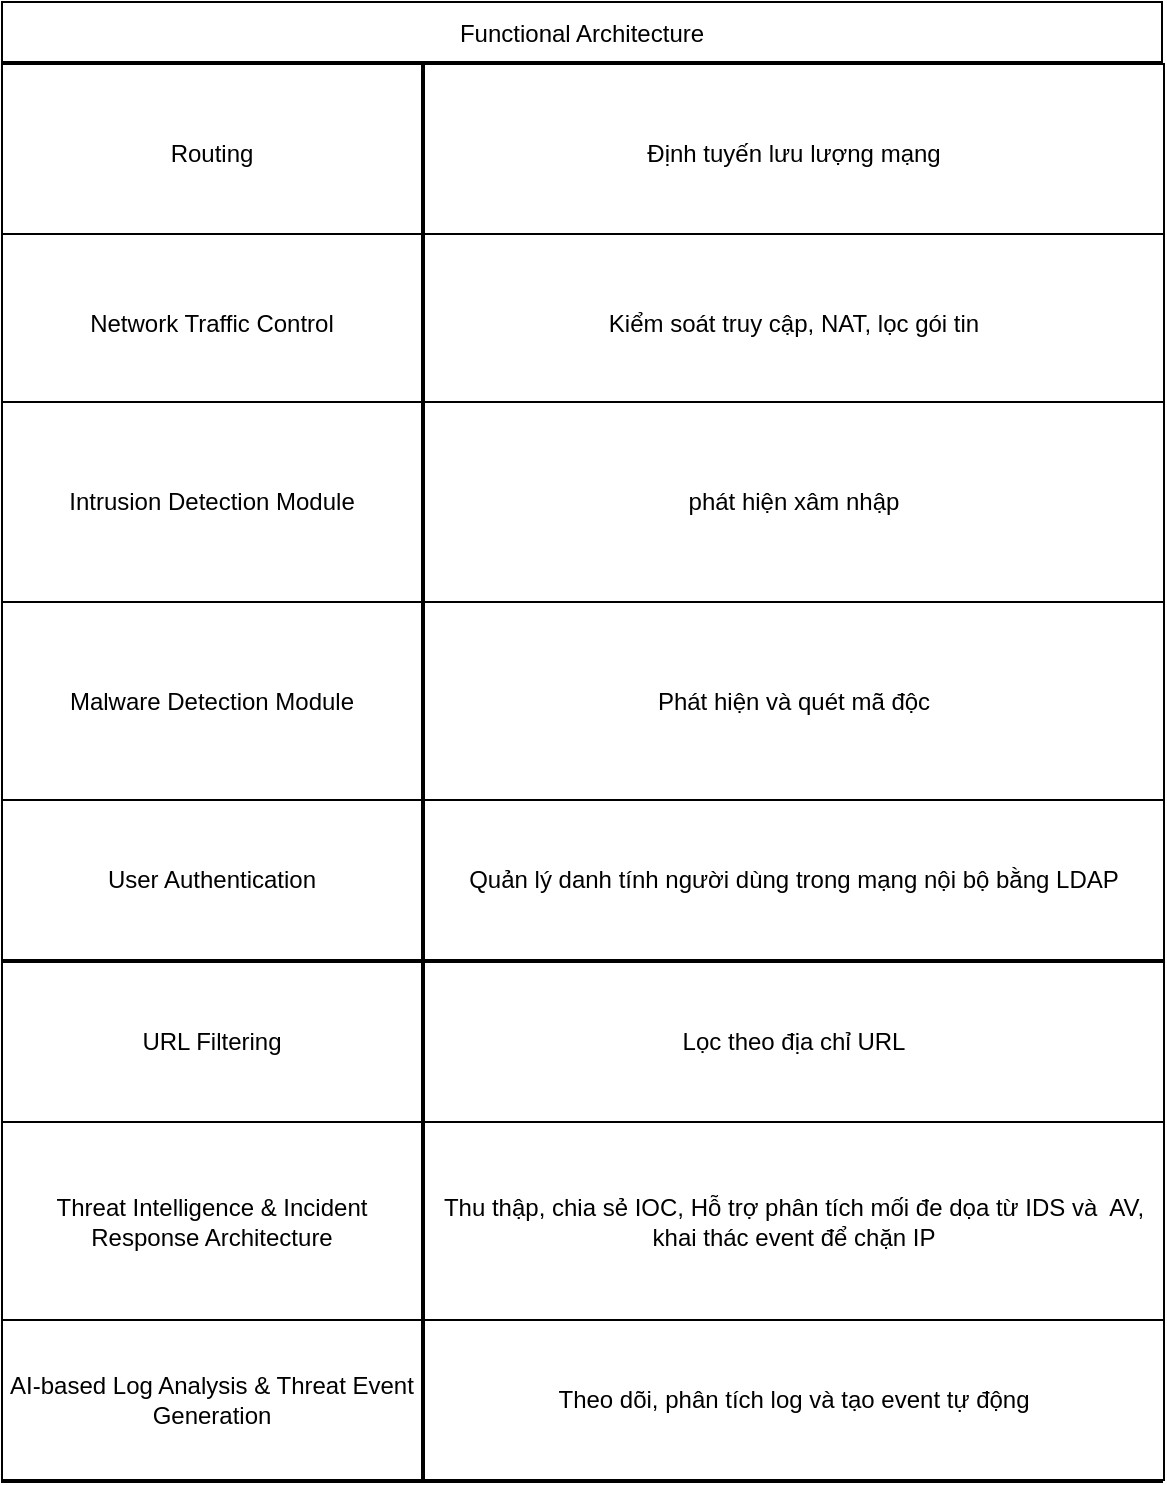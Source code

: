 <mxfile version="27.0.9" pages="4">
  <diagram id="W5bx08cZZ7v7f4tbOv1-" name="Functional Architecture">
    <mxGraphModel dx="1601" dy="783" grid="1" gridSize="10" guides="1" tooltips="1" connect="1" arrows="1" fold="1" page="1" pageScale="1" pageWidth="827" pageHeight="1169" math="0" shadow="0">
      <root>
        <mxCell id="0" />
        <mxCell id="1" parent="0" />
        <mxCell id="JuSISAW7sIvU3hPseay5-13" value="Functional Architecture" style="shape=table;childLayout=tableLayout;startSize=30;collapsible=0;recursiveResize=0;expand=0;" vertex="1" parent="1">
          <mxGeometry x="130" y="220" width="580" height="740" as="geometry" />
        </mxCell>
        <mxCell id="JuSISAW7sIvU3hPseay5-14" value="" style="shape=tableRow;horizontal=0;swimlaneHead=0;swimlaneBody=0;top=0;left=0;strokeColor=inherit;bottom=0;right=0;dropTarget=0;fontStyle=0;fillColor=none;points=[[0,0.5],[1,0.5]];portConstraint=eastwest;startSize=0;collapsible=0;recursiveResize=0;expand=0;" vertex="1" parent="JuSISAW7sIvU3hPseay5-13">
          <mxGeometry y="30" width="580" height="86" as="geometry" />
        </mxCell>
        <mxCell id="JuSISAW7sIvU3hPseay5-15" value="" style="swimlane;swimlaneHead=0;swimlaneBody=0;fontStyle=0;strokeColor=inherit;connectable=0;fillColor=none;startSize=0;collapsible=0;recursiveResize=0;expand=0;" vertex="1" parent="JuSISAW7sIvU3hPseay5-14">
          <mxGeometry width="211" height="86" as="geometry">
            <mxRectangle width="211" height="86" as="alternateBounds" />
          </mxGeometry>
        </mxCell>
        <mxCell id="xKHZZtnygQGAmj8g7xMl-1" value="Routing" style="whiteSpace=wrap;html=1;" vertex="1" parent="JuSISAW7sIvU3hPseay5-15">
          <mxGeometry y="1" width="210" height="89" as="geometry" />
        </mxCell>
        <mxCell id="JuSISAW7sIvU3hPseay5-16" value="" style="swimlane;swimlaneHead=0;swimlaneBody=0;fontStyle=0;strokeColor=inherit;connectable=0;fillColor=none;startSize=0;collapsible=0;recursiveResize=0;expand=0;" vertex="1" parent="JuSISAW7sIvU3hPseay5-14">
          <mxGeometry x="211" width="369" height="86" as="geometry">
            <mxRectangle width="369" height="86" as="alternateBounds" />
          </mxGeometry>
        </mxCell>
        <mxCell id="xKHZZtnygQGAmj8g7xMl-2" value="Định tuyến lưu lượng mạng" style="whiteSpace=wrap;html=1;" vertex="1" parent="JuSISAW7sIvU3hPseay5-16">
          <mxGeometry y="1" width="370" height="89" as="geometry" />
        </mxCell>
        <mxCell id="JuSISAW7sIvU3hPseay5-17" value="" style="shape=tableRow;horizontal=0;swimlaneHead=0;swimlaneBody=0;top=0;left=0;strokeColor=inherit;bottom=0;right=0;dropTarget=0;fontStyle=0;fillColor=none;points=[[0,0.5],[1,0.5]];portConstraint=eastwest;startSize=0;collapsible=0;recursiveResize=0;expand=0;" vertex="1" parent="JuSISAW7sIvU3hPseay5-13">
          <mxGeometry y="116" width="580" height="84" as="geometry" />
        </mxCell>
        <mxCell id="JuSISAW7sIvU3hPseay5-18" value="" style="swimlane;swimlaneHead=0;swimlaneBody=0;fontStyle=0;connectable=0;strokeColor=inherit;fillColor=none;startSize=0;collapsible=0;recursiveResize=0;expand=0;" vertex="1" parent="JuSISAW7sIvU3hPseay5-17">
          <mxGeometry width="211" height="84" as="geometry">
            <mxRectangle width="211" height="84" as="alternateBounds" />
          </mxGeometry>
        </mxCell>
        <mxCell id="xKHZZtnygQGAmj8g7xMl-3" value="Network Traffic Control" style="whiteSpace=wrap;html=1;" vertex="1" parent="JuSISAW7sIvU3hPseay5-18">
          <mxGeometry width="210" height="90" as="geometry" />
        </mxCell>
        <mxCell id="JuSISAW7sIvU3hPseay5-19" value="" style="swimlane;swimlaneHead=0;swimlaneBody=0;fontStyle=0;connectable=0;strokeColor=inherit;fillColor=none;startSize=0;collapsible=0;recursiveResize=0;expand=0;" vertex="1" parent="JuSISAW7sIvU3hPseay5-17">
          <mxGeometry x="211" width="369" height="84" as="geometry">
            <mxRectangle width="369" height="84" as="alternateBounds" />
          </mxGeometry>
        </mxCell>
        <mxCell id="xKHZZtnygQGAmj8g7xMl-4" value="Kiểm soát truy cập, NAT, lọc gói tin" style="whiteSpace=wrap;html=1;" vertex="1" parent="JuSISAW7sIvU3hPseay5-19">
          <mxGeometry width="370" height="90" as="geometry" />
        </mxCell>
        <mxCell id="JuSISAW7sIvU3hPseay5-20" value="" style="shape=tableRow;horizontal=0;swimlaneHead=0;swimlaneBody=0;top=0;left=0;strokeColor=inherit;bottom=0;right=0;dropTarget=0;fontStyle=0;fillColor=none;points=[[0,0.5],[1,0.5]];portConstraint=eastwest;startSize=0;collapsible=0;recursiveResize=0;expand=0;" vertex="1" parent="JuSISAW7sIvU3hPseay5-13">
          <mxGeometry y="200" width="580" height="100" as="geometry" />
        </mxCell>
        <mxCell id="JuSISAW7sIvU3hPseay5-21" value="" style="swimlane;swimlaneHead=0;swimlaneBody=0;fontStyle=0;connectable=0;strokeColor=inherit;fillColor=none;startSize=0;collapsible=0;recursiveResize=0;expand=0;" vertex="1" parent="JuSISAW7sIvU3hPseay5-20">
          <mxGeometry width="211" height="100" as="geometry">
            <mxRectangle width="211" height="100" as="alternateBounds" />
          </mxGeometry>
        </mxCell>
        <mxCell id="xKHZZtnygQGAmj8g7xMl-5" value="Intrusion Detection Module" style="whiteSpace=wrap;html=1;" vertex="1" parent="JuSISAW7sIvU3hPseay5-21">
          <mxGeometry width="210" height="100" as="geometry" />
        </mxCell>
        <mxCell id="JuSISAW7sIvU3hPseay5-22" value="" style="swimlane;swimlaneHead=0;swimlaneBody=0;fontStyle=0;connectable=0;strokeColor=inherit;fillColor=none;startSize=0;collapsible=0;recursiveResize=0;expand=0;" vertex="1" parent="JuSISAW7sIvU3hPseay5-20">
          <mxGeometry x="211" width="369" height="100" as="geometry">
            <mxRectangle width="369" height="100" as="alternateBounds" />
          </mxGeometry>
        </mxCell>
        <mxCell id="xKHZZtnygQGAmj8g7xMl-6" value="phát hiện xâm nhập" style="whiteSpace=wrap;html=1;" vertex="1" parent="JuSISAW7sIvU3hPseay5-22">
          <mxGeometry width="370" height="100" as="geometry" />
        </mxCell>
        <mxCell id="JuSISAW7sIvU3hPseay5-23" value="" style="shape=tableRow;horizontal=0;swimlaneHead=0;swimlaneBody=0;top=0;left=0;strokeColor=inherit;bottom=0;right=0;dropTarget=0;fontStyle=0;fillColor=none;points=[[0,0.5],[1,0.5]];portConstraint=eastwest;startSize=0;collapsible=0;recursiveResize=0;expand=0;" vertex="1" parent="JuSISAW7sIvU3hPseay5-13">
          <mxGeometry y="300" width="580" height="99" as="geometry" />
        </mxCell>
        <mxCell id="JuSISAW7sIvU3hPseay5-24" value="" style="swimlane;swimlaneHead=0;swimlaneBody=0;fontStyle=0;connectable=0;strokeColor=inherit;fillColor=none;startSize=0;collapsible=0;recursiveResize=0;expand=0;" vertex="1" parent="JuSISAW7sIvU3hPseay5-23">
          <mxGeometry width="211" height="99" as="geometry">
            <mxRectangle width="211" height="99" as="alternateBounds" />
          </mxGeometry>
        </mxCell>
        <mxCell id="xKHZZtnygQGAmj8g7xMl-7" value="Malware Detection Module" style="whiteSpace=wrap;html=1;" vertex="1" parent="JuSISAW7sIvU3hPseay5-24">
          <mxGeometry width="210" height="100" as="geometry" />
        </mxCell>
        <mxCell id="JuSISAW7sIvU3hPseay5-25" value="" style="swimlane;swimlaneHead=0;swimlaneBody=0;fontStyle=0;connectable=0;strokeColor=inherit;fillColor=none;startSize=0;collapsible=0;recursiveResize=0;expand=0;" vertex="1" parent="JuSISAW7sIvU3hPseay5-23">
          <mxGeometry x="211" width="369" height="99" as="geometry">
            <mxRectangle width="369" height="99" as="alternateBounds" />
          </mxGeometry>
        </mxCell>
        <mxCell id="xKHZZtnygQGAmj8g7xMl-10" value="Phát hiện và quét mã độc" style="whiteSpace=wrap;html=1;" vertex="1" parent="JuSISAW7sIvU3hPseay5-25">
          <mxGeometry width="370" height="100" as="geometry" />
        </mxCell>
        <mxCell id="JuSISAW7sIvU3hPseay5-26" value="" style="shape=tableRow;horizontal=0;swimlaneHead=0;swimlaneBody=0;top=0;left=0;strokeColor=inherit;bottom=0;right=0;dropTarget=0;fontStyle=0;fillColor=none;points=[[0,0.5],[1,0.5]];portConstraint=eastwest;startSize=0;collapsible=0;recursiveResize=0;expand=0;" vertex="1" parent="JuSISAW7sIvU3hPseay5-13">
          <mxGeometry y="399" width="580" height="81" as="geometry" />
        </mxCell>
        <mxCell id="JuSISAW7sIvU3hPseay5-27" value="" style="swimlane;swimlaneHead=0;swimlaneBody=0;fontStyle=0;connectable=0;strokeColor=inherit;fillColor=none;startSize=0;collapsible=0;recursiveResize=0;expand=0;" vertex="1" parent="JuSISAW7sIvU3hPseay5-26">
          <mxGeometry width="211" height="81" as="geometry">
            <mxRectangle width="211" height="81" as="alternateBounds" />
          </mxGeometry>
        </mxCell>
        <mxCell id="xKHZZtnygQGAmj8g7xMl-11" value="User Authentication" style="whiteSpace=wrap;html=1;" vertex="1" parent="JuSISAW7sIvU3hPseay5-27">
          <mxGeometry width="210" height="80" as="geometry" />
        </mxCell>
        <mxCell id="JuSISAW7sIvU3hPseay5-28" value="" style="swimlane;swimlaneHead=0;swimlaneBody=0;fontStyle=0;connectable=0;strokeColor=inherit;fillColor=none;startSize=0;collapsible=0;recursiveResize=0;expand=0;" vertex="1" parent="JuSISAW7sIvU3hPseay5-26">
          <mxGeometry x="211" width="369" height="81" as="geometry">
            <mxRectangle width="369" height="81" as="alternateBounds" />
          </mxGeometry>
        </mxCell>
        <mxCell id="xKHZZtnygQGAmj8g7xMl-12" value="Quản lý danh tính người dùng trong mạng nội bộ bằng LDAP" style="whiteSpace=wrap;html=1;" vertex="1" parent="JuSISAW7sIvU3hPseay5-28">
          <mxGeometry width="370" height="80" as="geometry" />
        </mxCell>
        <mxCell id="xKHZZtnygQGAmj8g7xMl-13" style="shape=tableRow;horizontal=0;swimlaneHead=0;swimlaneBody=0;top=0;left=0;strokeColor=inherit;bottom=0;right=0;dropTarget=0;fontStyle=0;fillColor=none;points=[[0,0.5],[1,0.5]];portConstraint=eastwest;startSize=0;collapsible=0;recursiveResize=0;expand=0;" vertex="1" parent="JuSISAW7sIvU3hPseay5-13">
          <mxGeometry y="480" width="580" height="80" as="geometry" />
        </mxCell>
        <mxCell id="xKHZZtnygQGAmj8g7xMl-14" style="swimlane;swimlaneHead=0;swimlaneBody=0;fontStyle=0;connectable=0;strokeColor=inherit;fillColor=none;startSize=0;collapsible=0;recursiveResize=0;expand=0;" vertex="1" parent="xKHZZtnygQGAmj8g7xMl-13">
          <mxGeometry width="211" height="80" as="geometry">
            <mxRectangle width="211" height="80" as="alternateBounds" />
          </mxGeometry>
        </mxCell>
        <mxCell id="xKHZZtnygQGAmj8g7xMl-22" value="URL Filtering" style="whiteSpace=wrap;html=1;" vertex="1" parent="xKHZZtnygQGAmj8g7xMl-14">
          <mxGeometry width="210" height="80" as="geometry" />
        </mxCell>
        <mxCell id="xKHZZtnygQGAmj8g7xMl-15" style="swimlane;swimlaneHead=0;swimlaneBody=0;fontStyle=0;connectable=0;strokeColor=inherit;fillColor=none;startSize=0;collapsible=0;recursiveResize=0;expand=0;" vertex="1" parent="xKHZZtnygQGAmj8g7xMl-13">
          <mxGeometry x="211" width="369" height="80" as="geometry">
            <mxRectangle width="369" height="80" as="alternateBounds" />
          </mxGeometry>
        </mxCell>
        <mxCell id="xKHZZtnygQGAmj8g7xMl-23" value="Lọc theo địa chỉ URL" style="whiteSpace=wrap;html=1;" vertex="1" parent="xKHZZtnygQGAmj8g7xMl-15">
          <mxGeometry width="370" height="80" as="geometry" />
        </mxCell>
        <mxCell id="xKHZZtnygQGAmj8g7xMl-16" style="shape=tableRow;horizontal=0;swimlaneHead=0;swimlaneBody=0;top=0;left=0;strokeColor=inherit;bottom=0;right=0;dropTarget=0;fontStyle=0;fillColor=none;points=[[0,0.5],[1,0.5]];portConstraint=eastwest;startSize=0;collapsible=0;recursiveResize=0;expand=0;" vertex="1" parent="JuSISAW7sIvU3hPseay5-13">
          <mxGeometry y="560" width="580" height="99" as="geometry" />
        </mxCell>
        <mxCell id="xKHZZtnygQGAmj8g7xMl-17" style="swimlane;swimlaneHead=0;swimlaneBody=0;fontStyle=0;connectable=0;strokeColor=inherit;fillColor=none;startSize=0;collapsible=0;recursiveResize=0;expand=0;" vertex="1" parent="xKHZZtnygQGAmj8g7xMl-16">
          <mxGeometry width="211" height="99" as="geometry">
            <mxRectangle width="211" height="99" as="alternateBounds" />
          </mxGeometry>
        </mxCell>
        <mxCell id="xKHZZtnygQGAmj8g7xMl-24" value="Threat Intelligence &amp;amp; Incident Response Architecture" style="whiteSpace=wrap;html=1;" vertex="1" parent="xKHZZtnygQGAmj8g7xMl-17">
          <mxGeometry width="210" height="100" as="geometry" />
        </mxCell>
        <mxCell id="xKHZZtnygQGAmj8g7xMl-18" style="swimlane;swimlaneHead=0;swimlaneBody=0;fontStyle=0;connectable=0;strokeColor=inherit;fillColor=none;startSize=0;collapsible=0;recursiveResize=0;expand=0;" vertex="1" parent="xKHZZtnygQGAmj8g7xMl-16">
          <mxGeometry x="211" width="369" height="99" as="geometry">
            <mxRectangle width="369" height="99" as="alternateBounds" />
          </mxGeometry>
        </mxCell>
        <mxCell id="xKHZZtnygQGAmj8g7xMl-25" value="Thu thập, chia sẻ IOC,&amp;nbsp;Hỗ trợ phân tích mối đe dọa từ IDS và&amp;nbsp; AV, khai thác event để chặn IP" style="whiteSpace=wrap;html=1;" vertex="1" parent="xKHZZtnygQGAmj8g7xMl-18">
          <mxGeometry width="370" height="100" as="geometry" />
        </mxCell>
        <mxCell id="xKHZZtnygQGAmj8g7xMl-19" style="shape=tableRow;horizontal=0;swimlaneHead=0;swimlaneBody=0;top=0;left=0;strokeColor=inherit;bottom=0;right=0;dropTarget=0;fontStyle=0;fillColor=none;points=[[0,0.5],[1,0.5]];portConstraint=eastwest;startSize=0;collapsible=0;recursiveResize=0;expand=0;" vertex="1" parent="JuSISAW7sIvU3hPseay5-13">
          <mxGeometry y="659" width="580" height="81" as="geometry" />
        </mxCell>
        <mxCell id="xKHZZtnygQGAmj8g7xMl-20" style="swimlane;swimlaneHead=0;swimlaneBody=0;fontStyle=0;connectable=0;strokeColor=inherit;fillColor=none;startSize=0;collapsible=0;recursiveResize=0;expand=0;" vertex="1" parent="xKHZZtnygQGAmj8g7xMl-19">
          <mxGeometry width="211" height="81" as="geometry">
            <mxRectangle width="211" height="81" as="alternateBounds" />
          </mxGeometry>
        </mxCell>
        <mxCell id="xKHZZtnygQGAmj8g7xMl-26" value="AI-based Log Analysis &amp;amp; Threat Event Generation" style="whiteSpace=wrap;html=1;" vertex="1" parent="xKHZZtnygQGAmj8g7xMl-20">
          <mxGeometry width="210" height="80" as="geometry" />
        </mxCell>
        <mxCell id="xKHZZtnygQGAmj8g7xMl-21" style="swimlane;swimlaneHead=0;swimlaneBody=0;fontStyle=0;connectable=0;strokeColor=inherit;fillColor=none;startSize=0;collapsible=0;recursiveResize=0;expand=0;" vertex="1" parent="xKHZZtnygQGAmj8g7xMl-19">
          <mxGeometry x="211" width="369" height="81" as="geometry">
            <mxRectangle width="369" height="81" as="alternateBounds" />
          </mxGeometry>
        </mxCell>
        <mxCell id="xKHZZtnygQGAmj8g7xMl-27" value="Theo dõi, phân tích log và tạo event tự động" style="whiteSpace=wrap;html=1;" vertex="1" parent="xKHZZtnygQGAmj8g7xMl-21">
          <mxGeometry width="370" height="80" as="geometry" />
        </mxCell>
      </root>
    </mxGraphModel>
  </diagram>
  <diagram id="NOrHJPYJ1hd9nbYk1TLY" name="Application/Data Architecture">
    <mxGraphModel dx="1114" dy="544" grid="1" gridSize="10" guides="1" tooltips="1" connect="1" arrows="1" fold="1" page="1" pageScale="1" pageWidth="827" pageHeight="1169" math="0" shadow="0">
      <root>
        <mxCell id="0" />
        <mxCell id="1" parent="0" />
        <mxCell id="ZjFUTA1ldBLpVZjNxadu-1" value="TRAFFIC USER" style="rounded=0;whiteSpace=wrap;html=1;" parent="1" vertex="1">
          <mxGeometry x="240" y="237.5" width="120" height="160" as="geometry" />
        </mxCell>
        <mxCell id="ZjFUTA1ldBLpVZjNxadu-2" value="Squid proxy" style="rounded=0;whiteSpace=wrap;html=1;" parent="1" vertex="1">
          <mxGeometry x="480" y="400" width="120" height="80" as="geometry" />
        </mxCell>
        <mxCell id="ZjFUTA1ldBLpVZjNxadu-3" value="LDAP" style="rounded=0;whiteSpace=wrap;html=1;" parent="1" vertex="1">
          <mxGeometry x="480" y="600" width="120" height="80" as="geometry" />
        </mxCell>
        <mxCell id="ZjFUTA1ldBLpVZjNxadu-4" value="Internet" style="ellipse;shape=cloud;whiteSpace=wrap;html=1;direction=west;" parent="1" vertex="1">
          <mxGeometry x="1041" y="260" width="159" height="120" as="geometry" />
        </mxCell>
        <mxCell id="ZjFUTA1ldBLpVZjNxadu-5" value="WhiteList" style="ellipse;whiteSpace=wrap;html=1;" parent="1" vertex="1">
          <mxGeometry x="640" y="480" width="80" height="80" as="geometry" />
        </mxCell>
        <mxCell id="ZjFUTA1ldBLpVZjNxadu-6" value="BlackList" style="ellipse;whiteSpace=wrap;html=1;" parent="1" vertex="1">
          <mxGeometry x="640" y="320" width="80" height="80" as="geometry" />
        </mxCell>
        <mxCell id="ZjFUTA1ldBLpVZjNxadu-11" value="" style="endArrow=none;html=1;rounded=0;entryX=0;entryY=0.5;entryDx=0;entryDy=0;exitX=1;exitY=0.5;exitDx=0;exitDy=0;" parent="1" source="ZjFUTA1ldBLpVZjNxadu-2" target="ZjFUTA1ldBLpVZjNxadu-5" edge="1">
          <mxGeometry width="50" height="50" relative="1" as="geometry">
            <mxPoint x="670" y="540" as="sourcePoint" />
            <mxPoint x="720" y="490" as="targetPoint" />
          </mxGeometry>
        </mxCell>
        <mxCell id="ZjFUTA1ldBLpVZjNxadu-12" value="" style="endArrow=none;html=1;rounded=0;exitX=1;exitY=0.5;exitDx=0;exitDy=0;entryX=0;entryY=0.5;entryDx=0;entryDy=0;" parent="1" source="ZjFUTA1ldBLpVZjNxadu-2" target="ZjFUTA1ldBLpVZjNxadu-6" edge="1">
          <mxGeometry width="50" height="50" relative="1" as="geometry">
            <mxPoint x="700" y="400" as="sourcePoint" />
            <mxPoint x="640" y="380" as="targetPoint" />
          </mxGeometry>
        </mxCell>
        <mxCell id="ZjFUTA1ldBLpVZjNxadu-13" value="" style="endArrow=classic;startArrow=classic;html=1;rounded=0;exitX=0.5;exitY=1;exitDx=0;exitDy=0;entryX=0.5;entryY=0;entryDx=0;entryDy=0;" parent="1" source="ZjFUTA1ldBLpVZjNxadu-2" target="ZjFUTA1ldBLpVZjNxadu-3" edge="1">
          <mxGeometry width="50" height="50" relative="1" as="geometry">
            <mxPoint x="700" y="480" as="sourcePoint" />
            <mxPoint x="700" y="640" as="targetPoint" />
          </mxGeometry>
        </mxCell>
        <mxCell id="rvyhzu7kZMqw6Y3KACbU-4" value="4" style="edgeLabel;html=1;align=center;verticalAlign=middle;resizable=0;points=[];" vertex="1" connectable="0" parent="ZjFUTA1ldBLpVZjNxadu-13">
          <mxGeometry x="-0.049" y="-1" relative="1" as="geometry">
            <mxPoint y="-1" as="offset" />
          </mxGeometry>
        </mxCell>
        <mxCell id="ZjFUTA1ldBLpVZjNxadu-16" value="" style="endArrow=classic;startArrow=classic;html=1;rounded=0;exitX=1;exitY=0.5;exitDx=0;exitDy=0;" parent="1" source="ZjFUTA1ldBLpVZjNxadu-1" edge="1">
          <mxGeometry width="50" height="50" relative="1" as="geometry">
            <mxPoint x="510" y="420" as="sourcePoint" />
            <mxPoint x="440" y="318" as="targetPoint" />
          </mxGeometry>
        </mxCell>
        <mxCell id="ZjFUTA1ldBLpVZjNxadu-17" value="IPTABLES" style="rounded=0;whiteSpace=wrap;html=1;" parent="1" vertex="1">
          <mxGeometry x="480" y="280" width="120" height="75" as="geometry" />
        </mxCell>
        <mxCell id="ZjFUTA1ldBLpVZjNxadu-19" value="SNORT" style="rounded=0;whiteSpace=wrap;html=1;" parent="1" vertex="1">
          <mxGeometry x="480" y="160" width="120" height="80" as="geometry" />
        </mxCell>
        <mxCell id="ZjFUTA1ldBLpVZjNxadu-23" value="C - ICAP" style="rounded=0;whiteSpace=wrap;html=1;" parent="1" vertex="1">
          <mxGeometry x="800" y="400" width="120" height="80" as="geometry" />
        </mxCell>
        <mxCell id="ZjFUTA1ldBLpVZjNxadu-24" value="" style="endArrow=classic;html=1;rounded=0;exitX=1;exitY=0.5;exitDx=0;exitDy=0;entryX=0;entryY=0.5;entryDx=0;entryDy=0;" parent="1" source="ZjFUTA1ldBLpVZjNxadu-2" target="ZjFUTA1ldBLpVZjNxadu-23" edge="1">
          <mxGeometry width="50" height="50" relative="1" as="geometry">
            <mxPoint x="640" y="450" as="sourcePoint" />
            <mxPoint x="690" y="400" as="targetPoint" />
          </mxGeometry>
        </mxCell>
        <mxCell id="rvyhzu7kZMqw6Y3KACbU-8" value="5" style="edgeLabel;html=1;align=center;verticalAlign=middle;resizable=0;points=[];" vertex="1" connectable="0" parent="ZjFUTA1ldBLpVZjNxadu-24">
          <mxGeometry x="-0.129" relative="1" as="geometry">
            <mxPoint as="offset" />
          </mxGeometry>
        </mxCell>
        <mxCell id="ZjFUTA1ldBLpVZjNxadu-25" value="CLAMAV" style="rounded=0;whiteSpace=wrap;html=1;" parent="1" vertex="1">
          <mxGeometry x="800" y="280" width="120" height="80" as="geometry" />
        </mxCell>
        <mxCell id="ZjFUTA1ldBLpVZjNxadu-26" value="" style="endArrow=classic;html=1;rounded=0;exitX=0.5;exitY=0;exitDx=0;exitDy=0;" parent="1" source="ZjFUTA1ldBLpVZjNxadu-23" target="ZjFUTA1ldBLpVZjNxadu-25" edge="1">
          <mxGeometry width="50" height="50" relative="1" as="geometry">
            <mxPoint x="640" y="450" as="sourcePoint" />
            <mxPoint x="690" y="400" as="targetPoint" />
          </mxGeometry>
        </mxCell>
        <mxCell id="rvyhzu7kZMqw6Y3KACbU-9" value="6" style="edgeLabel;html=1;align=center;verticalAlign=middle;resizable=0;points=[];" vertex="1" connectable="0" parent="ZjFUTA1ldBLpVZjNxadu-26">
          <mxGeometry x="-0.055" y="1" relative="1" as="geometry">
            <mxPoint as="offset" />
          </mxGeometry>
        </mxCell>
        <mxCell id="ZjFUTA1ldBLpVZjNxadu-27" value="MISP" style="rounded=0;whiteSpace=wrap;html=1;" parent="1" vertex="1">
          <mxGeometry x="640" y="160" width="120" height="80" as="geometry" />
        </mxCell>
        <mxCell id="ZjFUTA1ldBLpVZjNxadu-28" value="" style="endArrow=classic;startArrow=classic;html=1;rounded=0;" parent="1" edge="1">
          <mxGeometry width="50" height="50" relative="1" as="geometry">
            <mxPoint x="960" y="320" as="sourcePoint" />
            <mxPoint x="1040" y="320" as="targetPoint" />
          </mxGeometry>
        </mxCell>
        <mxCell id="rvyhzu7kZMqw6Y3KACbU-22" value="traffic 1" style="edgeLabel;html=1;align=center;verticalAlign=middle;resizable=0;points=[];" vertex="1" connectable="0" parent="ZjFUTA1ldBLpVZjNxadu-28">
          <mxGeometry x="-0.031" relative="1" as="geometry">
            <mxPoint as="offset" />
          </mxGeometry>
        </mxCell>
        <mxCell id="ZjFUTA1ldBLpVZjNxadu-29" value="" style="endArrow=classic;html=1;rounded=0;exitX=1;exitY=0.5;exitDx=0;exitDy=0;entryX=0;entryY=0.5;entryDx=0;entryDy=0;" parent="1" source="ZjFUTA1ldBLpVZjNxadu-19" target="ZjFUTA1ldBLpVZjNxadu-27" edge="1">
          <mxGeometry width="50" height="50" relative="1" as="geometry">
            <mxPoint x="690" y="350" as="sourcePoint" />
            <mxPoint x="740" y="300" as="targetPoint" />
          </mxGeometry>
        </mxCell>
        <mxCell id="rvyhzu7kZMqw6Y3KACbU-12" value="8" style="edgeLabel;html=1;align=center;verticalAlign=middle;resizable=0;points=[];" vertex="1" connectable="0" parent="ZjFUTA1ldBLpVZjNxadu-29">
          <mxGeometry x="-0.06" relative="1" as="geometry">
            <mxPoint as="offset" />
          </mxGeometry>
        </mxCell>
        <mxCell id="ZjFUTA1ldBLpVZjNxadu-30" value="" style="endArrow=classic;html=1;rounded=0;exitX=0;exitY=0;exitDx=0;exitDy=0;" parent="1" source="ZjFUTA1ldBLpVZjNxadu-23" edge="1">
          <mxGeometry width="50" height="50" relative="1" as="geometry">
            <mxPoint x="690" y="350" as="sourcePoint" />
            <mxPoint x="700" y="240" as="targetPoint" />
          </mxGeometry>
        </mxCell>
        <mxCell id="rvyhzu7kZMqw6Y3KACbU-11" value="8" style="edgeLabel;html=1;align=center;verticalAlign=middle;resizable=0;points=[];" vertex="1" connectable="0" parent="ZjFUTA1ldBLpVZjNxadu-30">
          <mxGeometry x="0.017" y="1" relative="1" as="geometry">
            <mxPoint as="offset" />
          </mxGeometry>
        </mxCell>
        <mxCell id="ZjFUTA1ldBLpVZjNxadu-32" value="" style="endArrow=none;html=1;rounded=0;" parent="1" edge="1">
          <mxGeometry width="50" height="50" relative="1" as="geometry">
            <mxPoint x="440" y="160" as="sourcePoint" />
            <mxPoint x="440" y="160" as="targetPoint" />
            <Array as="points">
              <mxPoint x="440" y="560" />
              <mxPoint x="540" y="560" />
              <mxPoint x="860" y="560" />
              <mxPoint x="960" y="560" />
              <mxPoint x="960" y="160" />
            </Array>
          </mxGeometry>
        </mxCell>
        <mxCell id="ZjFUTA1ldBLpVZjNxadu-34" value="ATTACKER" style="rounded=0;whiteSpace=wrap;html=1;" parent="1" vertex="1">
          <mxGeometry x="1041" y="440" width="159" height="80" as="geometry" />
        </mxCell>
        <mxCell id="ZjFUTA1ldBLpVZjNxadu-35" value="" style="endArrow=classic;startArrow=classic;html=1;rounded=0;entryX=0.5;entryY=0;entryDx=0;entryDy=0;" parent="1" source="ZjFUTA1ldBLpVZjNxadu-4" target="ZjFUTA1ldBLpVZjNxadu-34" edge="1">
          <mxGeometry width="50" height="50" relative="1" as="geometry">
            <mxPoint x="1120" y="400" as="sourcePoint" />
            <mxPoint x="1225" y="410" as="targetPoint" />
          </mxGeometry>
        </mxCell>
        <mxCell id="rvyhzu7kZMqw6Y3KACbU-23" value="traffic 2" style="edgeLabel;html=1;align=center;verticalAlign=middle;resizable=0;points=[];" vertex="1" connectable="0" parent="ZjFUTA1ldBLpVZjNxadu-35">
          <mxGeometry x="0.095" relative="1" as="geometry">
            <mxPoint as="offset" />
          </mxGeometry>
        </mxCell>
        <mxCell id="ZjFUTA1ldBLpVZjNxadu-36" value="" style="endArrow=classic;html=1;rounded=0;entryX=0.5;entryY=0;entryDx=0;entryDy=0;exitX=0.5;exitY=1;exitDx=0;exitDy=0;" parent="1" source="ZjFUTA1ldBLpVZjNxadu-17" target="ZjFUTA1ldBLpVZjNxadu-2" edge="1">
          <mxGeometry width="50" height="50" relative="1" as="geometry">
            <mxPoint x="620" y="480" as="sourcePoint" />
            <mxPoint x="670" y="430" as="targetPoint" />
          </mxGeometry>
        </mxCell>
        <mxCell id="ZjFUTA1ldBLpVZjNxadu-51" value="3" style="edgeLabel;html=1;align=center;verticalAlign=middle;resizable=0;points=[];" parent="ZjFUTA1ldBLpVZjNxadu-36" vertex="1" connectable="0">
          <mxGeometry x="0.001" relative="1" as="geometry">
            <mxPoint as="offset" />
          </mxGeometry>
        </mxCell>
        <mxCell id="ZjFUTA1ldBLpVZjNxadu-37" value="" style="endArrow=classic;html=1;rounded=0;entryX=1;entryY=0.5;entryDx=0;entryDy=0;exitX=0.5;exitY=1;exitDx=0;exitDy=0;" parent="1" source="ZjFUTA1ldBLpVZjNxadu-27" target="ZjFUTA1ldBLpVZjNxadu-17" edge="1">
          <mxGeometry width="50" height="50" relative="1" as="geometry">
            <mxPoint x="640" y="270" as="sourcePoint" />
            <mxPoint x="670" y="290" as="targetPoint" />
          </mxGeometry>
        </mxCell>
        <mxCell id="rvyhzu7kZMqw6Y3KACbU-13" value="9" style="edgeLabel;html=1;align=center;verticalAlign=middle;resizable=0;points=[];" vertex="1" connectable="0" parent="ZjFUTA1ldBLpVZjNxadu-37">
          <mxGeometry x="0.007" y="-1" relative="1" as="geometry">
            <mxPoint as="offset" />
          </mxGeometry>
        </mxCell>
        <mxCell id="ZjFUTA1ldBLpVZjNxadu-38" value="" style="endArrow=classic;html=1;rounded=0;exitX=1;exitY=0.5;exitDx=0;exitDy=0;entryX=0;entryY=0.5;entryDx=0;entryDy=0;" parent="1" source="ZjFUTA1ldBLpVZjNxadu-1" target="ZjFUTA1ldBLpVZjNxadu-17" edge="1">
          <mxGeometry width="50" height="50" relative="1" as="geometry">
            <mxPoint x="450" y="340" as="sourcePoint" />
            <mxPoint x="670" y="290" as="targetPoint" />
          </mxGeometry>
        </mxCell>
        <mxCell id="rvyhzu7kZMqw6Y3KACbU-21" value="traffic 1" style="edgeLabel;html=1;align=center;verticalAlign=middle;resizable=0;points=[];" vertex="1" connectable="0" parent="ZjFUTA1ldBLpVZjNxadu-38">
          <mxGeometry x="-0.341" y="-1" relative="1" as="geometry">
            <mxPoint as="offset" />
          </mxGeometry>
        </mxCell>
        <mxCell id="rvyhzu7kZMqw6Y3KACbU-26" value="1" style="edgeLabel;html=1;align=center;verticalAlign=middle;resizable=0;points=[];" vertex="1" connectable="0" parent="ZjFUTA1ldBLpVZjNxadu-38">
          <mxGeometry x="0.61" relative="1" as="geometry">
            <mxPoint as="offset" />
          </mxGeometry>
        </mxCell>
        <mxCell id="ZjFUTA1ldBLpVZjNxadu-39" value="" style="endArrow=classic;html=1;rounded=0;exitX=1;exitY=0.5;exitDx=0;exitDy=0;" parent="1" source="ZjFUTA1ldBLpVZjNxadu-25" edge="1">
          <mxGeometry width="50" height="50" relative="1" as="geometry">
            <mxPoint x="620" y="340" as="sourcePoint" />
            <mxPoint x="960" y="320" as="targetPoint" />
          </mxGeometry>
        </mxCell>
        <mxCell id="rvyhzu7kZMqw6Y3KACbU-10" value="7" style="edgeLabel;html=1;align=center;verticalAlign=middle;resizable=0;points=[];" vertex="1" connectable="0" parent="ZjFUTA1ldBLpVZjNxadu-39">
          <mxGeometry x="-0.095" relative="1" as="geometry">
            <mxPoint as="offset" />
          </mxGeometry>
        </mxCell>
        <mxCell id="rvyhzu7kZMqw6Y3KACbU-1" value="" style="endArrow=classic;startArrow=classic;html=1;rounded=0;" edge="1" parent="1">
          <mxGeometry width="50" height="50" relative="1" as="geometry">
            <mxPoint x="540" y="280" as="sourcePoint" />
            <mxPoint x="540" y="240" as="targetPoint" />
          </mxGeometry>
        </mxCell>
        <mxCell id="rvyhzu7kZMqw6Y3KACbU-3" value="2" style="edgeLabel;html=1;align=center;verticalAlign=middle;resizable=0;points=[];" vertex="1" connectable="0" parent="rvyhzu7kZMqw6Y3KACbU-1">
          <mxGeometry x="0.004" relative="1" as="geometry">
            <mxPoint as="offset" />
          </mxGeometry>
        </mxCell>
        <mxCell id="rvyhzu7kZMqw6Y3KACbU-14" value="" style="endArrow=classic;html=1;rounded=0;entryX=0.5;entryY=0;entryDx=0;entryDy=0;" edge="1" parent="1" target="ZjFUTA1ldBLpVZjNxadu-6">
          <mxGeometry width="50" height="50" relative="1" as="geometry">
            <mxPoint x="700" y="240" as="sourcePoint" />
            <mxPoint x="780" y="370" as="targetPoint" />
          </mxGeometry>
        </mxCell>
        <mxCell id="rvyhzu7kZMqw6Y3KACbU-15" value="9" style="edgeLabel;html=1;align=center;verticalAlign=middle;resizable=0;points=[];" vertex="1" connectable="0" parent="rvyhzu7kZMqw6Y3KACbU-14">
          <mxGeometry x="-0.003" y="-1" relative="1" as="geometry">
            <mxPoint as="offset" />
          </mxGeometry>
        </mxCell>
        <mxCell id="rvyhzu7kZMqw6Y3KACbU-18" value="LDAP" style="rounded=0;whiteSpace=wrap;html=1;" vertex="1" parent="1">
          <mxGeometry x="800" y="600" width="120" height="80" as="geometry" />
        </mxCell>
        <mxCell id="rvyhzu7kZMqw6Y3KACbU-19" value="" style="endArrow=classic;startArrow=classic;html=1;rounded=0;exitX=0.5;exitY=0;exitDx=0;exitDy=0;" edge="1" parent="1" source="rvyhzu7kZMqw6Y3KACbU-18">
          <mxGeometry width="50" height="50" relative="1" as="geometry">
            <mxPoint x="1080" y="610" as="sourcePoint" />
            <mxPoint x="860" y="560" as="targetPoint" />
          </mxGeometry>
        </mxCell>
        <mxCell id="rvyhzu7kZMqw6Y3KACbU-24" value="traffic 2" style="edgeLabel;html=1;align=center;verticalAlign=middle;resizable=0;points=[];" vertex="1" connectable="0" parent="rvyhzu7kZMqw6Y3KACbU-19">
          <mxGeometry x="0.048" relative="1" as="geometry">
            <mxPoint as="offset" />
          </mxGeometry>
        </mxCell>
      </root>
    </mxGraphModel>
  </diagram>
  <diagram name="Tổng Quan" id="fGnqYOuXnJ0sXflm6pWQ">
    <mxGraphModel dx="2334" dy="736" grid="1" gridSize="10" guides="1" tooltips="1" connect="1" arrows="1" fold="1" page="1" pageScale="1" pageWidth="827" pageHeight="1169" math="0" shadow="0">
      <root>
        <mxCell id="0" />
        <mxCell id="1" parent="0" />
        <mxCell id="E72xjIkjWtBL2fp1cBYB-2" value="" style="fontColor=#0066CC;verticalAlign=top;verticalLabelPosition=bottom;labelPosition=center;align=center;html=1;outlineConnect=0;fillColor=#CCCCCC;strokeColor=#6881B3;gradientColor=none;gradientDirection=north;strokeWidth=2;shape=mxgraph.networks.pc;" vertex="1" parent="1">
          <mxGeometry x="-608.75" y="520" width="160" height="120" as="geometry" />
        </mxCell>
        <mxCell id="E72xjIkjWtBL2fp1cBYB-3" value="" style="fontColor=#0066CC;verticalAlign=top;verticalLabelPosition=bottom;labelPosition=center;align=center;html=1;outlineConnect=0;fillColor=#CCCCCC;strokeColor=#6881B3;gradientColor=none;gradientDirection=north;strokeWidth=2;shape=mxgraph.networks.pc;" vertex="1" parent="1">
          <mxGeometry x="-618.75" y="784" width="160" height="120" as="geometry" />
        </mxCell>
        <mxCell id="E72xjIkjWtBL2fp1cBYB-4" value="" style="fontColor=#0066CC;verticalAlign=top;verticalLabelPosition=bottom;labelPosition=center;align=center;html=1;outlineConnect=0;fillColor=#CCCCCC;strokeColor=#6881B3;gradientColor=none;gradientDirection=north;strokeWidth=2;shape=mxgraph.networks.firewall;" vertex="1" parent="1">
          <mxGeometry x="-40" y="620" width="200" height="200" as="geometry" />
        </mxCell>
        <mxCell id="E72xjIkjWtBL2fp1cBYB-5" value="" style="fontColor=#0066CC;verticalAlign=top;verticalLabelPosition=bottom;labelPosition=center;align=center;html=1;outlineConnect=0;fillColor=#CCCCCC;strokeColor=#6881B3;gradientColor=none;gradientDirection=north;strokeWidth=2;shape=mxgraph.networks.web_server;" vertex="1" parent="1">
          <mxGeometry x="510" y="660" width="120" height="120" as="geometry" />
        </mxCell>
        <mxCell id="E72xjIkjWtBL2fp1cBYB-6" value="" style="endArrow=none;dashed=1;html=1;dashPattern=1 3;strokeWidth=2;rounded=0;" edge="1" parent="1">
          <mxGeometry width="50" height="50" relative="1" as="geometry">
            <mxPoint x="470" y="620" as="sourcePoint" />
            <mxPoint x="470" y="620" as="targetPoint" />
            <Array as="points">
              <mxPoint x="670" y="620" />
              <mxPoint x="670" y="820" />
              <mxPoint x="470" y="820" />
            </Array>
          </mxGeometry>
        </mxCell>
        <mxCell id="E72xjIkjWtBL2fp1cBYB-7" value="" style="fontColor=#0066CC;verticalAlign=top;verticalLabelPosition=bottom;labelPosition=center;align=center;html=1;outlineConnect=0;fillColor=#CCCCCC;strokeColor=#6881B3;gradientColor=none;gradientDirection=north;strokeWidth=2;shape=mxgraph.networks.switch;" vertex="1" parent="1">
          <mxGeometry x="-330" y="680" width="200" height="80" as="geometry" />
        </mxCell>
        <mxCell id="E72xjIkjWtBL2fp1cBYB-8" value="&lt;span style=&quot;font-size: 20px;&quot;&gt;VM - DVWA&lt;/span&gt;" style="text;html=1;align=center;verticalAlign=middle;whiteSpace=wrap;rounded=0;" vertex="1" parent="1">
          <mxGeometry x="510" y="630" width="120" height="30" as="geometry" />
        </mxCell>
        <mxCell id="E72xjIkjWtBL2fp1cBYB-10" value="&lt;span style=&quot;font-size: 20px;&quot;&gt;VM - User&lt;/span&gt;" style="text;html=1;align=center;verticalAlign=middle;whiteSpace=wrap;rounded=0;" vertex="1" parent="1">
          <mxGeometry x="-568.75" y="535" width="120" height="70" as="geometry" />
        </mxCell>
        <mxCell id="E72xjIkjWtBL2fp1cBYB-11" value="&lt;font style=&quot;font-size: 20px;&quot;&gt;VM - LDAP&lt;/font&gt;" style="text;html=1;align=center;verticalAlign=middle;whiteSpace=wrap;rounded=0;" vertex="1" parent="1">
          <mxGeometry x="-578.75" y="794" width="120" height="70" as="geometry" />
        </mxCell>
        <mxCell id="E72xjIkjWtBL2fp1cBYB-12" value="&lt;font style=&quot;font-size: 30px;&quot;&gt;192.168.100.0/24&lt;/font&gt;" style="text;html=1;align=center;verticalAlign=middle;whiteSpace=wrap;rounded=0;fontSize=20;" vertex="1" parent="1">
          <mxGeometry x="-643.75" y="1040" width="250" height="30" as="geometry" />
        </mxCell>
        <mxCell id="E72xjIkjWtBL2fp1cBYB-13" value="" style="endArrow=classic;startArrow=classic;html=1;rounded=0;" edge="1" parent="1" source="E72xjIkjWtBL2fp1cBYB-4">
          <mxGeometry width="50" height="50" relative="1" as="geometry">
            <mxPoint x="50" y="1010" as="sourcePoint" />
            <mxPoint x="470" y="720" as="targetPoint" />
            <Array as="points" />
          </mxGeometry>
        </mxCell>
        <mxCell id="E72xjIkjWtBL2fp1cBYB-15" value="" style="endArrow=classic;startArrow=classic;html=1;rounded=0;entryX=0;entryY=0.5;entryDx=0;entryDy=0;entryPerimeter=0;exitX=0.95;exitY=1;exitDx=0;exitDy=0;exitPerimeter=0;" edge="1" parent="1" source="E72xjIkjWtBL2fp1cBYB-2" target="E72xjIkjWtBL2fp1cBYB-7">
          <mxGeometry width="50" height="50" relative="1" as="geometry">
            <mxPoint x="-609" y="610" as="sourcePoint" />
            <mxPoint x="-559" y="560" as="targetPoint" />
          </mxGeometry>
        </mxCell>
        <mxCell id="E72xjIkjWtBL2fp1cBYB-16" value="" style="endArrow=classic;startArrow=classic;html=1;rounded=0;exitX=1;exitY=0;exitDx=0;exitDy=0;entryX=0;entryY=0.5;entryDx=0;entryDy=0;entryPerimeter=0;" edge="1" parent="1" source="E72xjIkjWtBL2fp1cBYB-11" target="E72xjIkjWtBL2fp1cBYB-7">
          <mxGeometry width="50" height="50" relative="1" as="geometry">
            <mxPoint x="-609" y="740" as="sourcePoint" />
            <mxPoint x="-349" y="700" as="targetPoint" />
          </mxGeometry>
        </mxCell>
        <mxCell id="E72xjIkjWtBL2fp1cBYB-18" value="" style="endArrow=classic;startArrow=classic;html=1;rounded=0;entryX=0.5;entryY=1;entryDx=0;entryDy=0;entryPerimeter=0;" edge="1" parent="1" source="E72xjIkjWtBL2fp1cBYB-4" target="E72xjIkjWtBL2fp1cBYB-27">
          <mxGeometry width="50" height="50" relative="1" as="geometry">
            <mxPoint x="-20" y="770" as="sourcePoint" />
            <mxPoint x="30" y="720" as="targetPoint" />
          </mxGeometry>
        </mxCell>
        <mxCell id="E72xjIkjWtBL2fp1cBYB-27" value="" style="fontColor=#0066CC;verticalAlign=top;verticalLabelPosition=bottom;labelPosition=center;align=center;html=1;outlineConnect=0;fillColor=#CCCCCC;strokeColor=#6881B3;gradientColor=none;gradientDirection=north;strokeWidth=2;shape=mxgraph.networks.router;" vertex="1" parent="1">
          <mxGeometry x="-24" y="398.46" width="170" height="80" as="geometry" />
        </mxCell>
        <mxCell id="E72xjIkjWtBL2fp1cBYB-28" value="" style="endArrow=classic;startArrow=classic;html=1;rounded=0;exitX=0.5;exitY=0;exitDx=0;exitDy=0;exitPerimeter=0;entryX=0.5;entryY=1;entryDx=0;entryDy=0;entryPerimeter=0;" edge="1" parent="1" source="E72xjIkjWtBL2fp1cBYB-31" target="E72xjIkjWtBL2fp1cBYB-47">
          <mxGeometry width="50" height="50" relative="1" as="geometry">
            <mxPoint x="50" y="450" as="sourcePoint" />
            <mxPoint x="60" y="380" as="targetPoint" />
          </mxGeometry>
        </mxCell>
        <mxCell id="E72xjIkjWtBL2fp1cBYB-29" value="" style="endArrow=classic;startArrow=classic;html=1;rounded=0;exitX=1;exitY=0.5;exitDx=0;exitDy=0;exitPerimeter=0;entryX=0;entryY=0.5;entryDx=0;entryDy=0;entryPerimeter=0;" edge="1" parent="1" source="E72xjIkjWtBL2fp1cBYB-7" target="E72xjIkjWtBL2fp1cBYB-4">
          <mxGeometry width="50" height="50" relative="1" as="geometry">
            <mxPoint x="-469" y="620" as="sourcePoint" />
            <mxPoint x="-350" y="600" as="targetPoint" />
          </mxGeometry>
        </mxCell>
        <mxCell id="E72xjIkjWtBL2fp1cBYB-30" value="&lt;font style=&quot;font-size: 30px;&quot;&gt;Switch&lt;/font&gt;" style="text;html=1;align=center;verticalAlign=middle;whiteSpace=wrap;rounded=0;" vertex="1" parent="1">
          <mxGeometry x="-290" y="630" width="120" height="40" as="geometry" />
        </mxCell>
        <mxCell id="E72xjIkjWtBL2fp1cBYB-31" value="&lt;font style=&quot;font-size: 30px;&quot;&gt;Router&lt;/font&gt;" style="text;html=1;align=center;verticalAlign=middle;whiteSpace=wrap;rounded=0;" vertex="1" parent="1">
          <mxGeometry x="31" y="370" width="60" height="30" as="geometry" />
        </mxCell>
        <mxCell id="E72xjIkjWtBL2fp1cBYB-40" value="&lt;font style=&quot;font-size: 30px;&quot;&gt;192.168.255.0/24&lt;/font&gt;" style="text;html=1;align=center;verticalAlign=middle;whiteSpace=wrap;rounded=0;" vertex="1" parent="1">
          <mxGeometry x="-79" y="478.46" width="280" height="80" as="geometry" />
        </mxCell>
        <mxCell id="E72xjIkjWtBL2fp1cBYB-42" value="&lt;font style=&quot;font-size: 30px;&quot;&gt;192.168.200.0/24&lt;/font&gt;" style="text;html=1;align=center;verticalAlign=middle;whiteSpace=wrap;rounded=0;fontSize=20;" vertex="1" parent="1">
          <mxGeometry x="201" y="680" width="240" height="30" as="geometry" />
        </mxCell>
        <mxCell id="E72xjIkjWtBL2fp1cBYB-46" value="&lt;font style=&quot;font-size: 30px;&quot;&gt;192.168.200.30&lt;/font&gt;" style="text;html=1;align=center;verticalAlign=middle;whiteSpace=wrap;rounded=0;fontSize=20;" vertex="1" parent="1">
          <mxGeometry x="450" y="840" width="240" height="30" as="geometry" />
        </mxCell>
        <mxCell id="E72xjIkjWtBL2fp1cBYB-47" value="" style="fontColor=#0066CC;verticalAlign=top;verticalLabelPosition=bottom;labelPosition=center;align=center;html=1;outlineConnect=0;fillColor=#CCCCCC;strokeColor=#6881B3;gradientColor=none;gradientDirection=north;strokeWidth=2;shape=mxgraph.networks.laptop;direction=east;" vertex="1" parent="1">
          <mxGeometry x="-64.75" y="100" width="251.5" height="145" as="geometry" />
        </mxCell>
        <mxCell id="E72xjIkjWtBL2fp1cBYB-48" value="&lt;font style=&quot;font-size: 30px;&quot;&gt;Attacker&lt;/font&gt;" style="text;html=1;align=center;verticalAlign=middle;whiteSpace=wrap;rounded=0;" vertex="1" parent="1">
          <mxGeometry x="31" y="140" width="60" height="30" as="geometry" />
        </mxCell>
        <mxCell id="E72xjIkjWtBL2fp1cBYB-50" value="&lt;font style=&quot;font-size: 30px;&quot;&gt;192.168.255.128&lt;/font&gt;" style="text;html=1;align=center;verticalAlign=middle;whiteSpace=wrap;rounded=0;" vertex="1" parent="1">
          <mxGeometry x="-79" y="250" width="280" height="80" as="geometry" />
        </mxCell>
        <mxCell id="E72xjIkjWtBL2fp1cBYB-51" value="&lt;font style=&quot;font-size: 30px;&quot;&gt;192.168.100.10&lt;/font&gt;" style="text;html=1;align=center;verticalAlign=middle;whiteSpace=wrap;rounded=0;fontSize=20;" vertex="1" parent="1">
          <mxGeometry x="-606.25" y="665" width="195" height="30" as="geometry" />
        </mxCell>
        <mxCell id="E72xjIkjWtBL2fp1cBYB-52" value="&lt;font style=&quot;font-size: 30px;&quot;&gt;192.168.100.40&lt;/font&gt;" style="text;html=1;align=center;verticalAlign=middle;whiteSpace=wrap;rounded=0;fontSize=20;" vertex="1" parent="1">
          <mxGeometry x="-626.25" y="919" width="215" height="30" as="geometry" />
        </mxCell>
        <mxCell id="E72xjIkjWtBL2fp1cBYB-54" value="" style="endArrow=none;dashed=1;html=1;rounded=0;" edge="1" parent="1">
          <mxGeometry width="50" height="50" relative="1" as="geometry">
            <mxPoint x="-360" y="400" as="sourcePoint" />
            <mxPoint x="-360" y="400" as="targetPoint" />
            <Array as="points">
              <mxPoint x="-360" y="1120" />
              <mxPoint x="-680" y="1120" />
              <mxPoint x="-680" y="400" />
            </Array>
          </mxGeometry>
        </mxCell>
        <mxCell id="E72xjIkjWtBL2fp1cBYB-56" value="&lt;font style=&quot;font-size: 30px;&quot;&gt;192.168.100.1&lt;/font&gt;&lt;div&gt;&lt;font style=&quot;font-size: 30px;&quot;&gt;192.168.200.1&lt;/font&gt;&lt;/div&gt;&lt;div&gt;&lt;font style=&quot;font-size: 30px;&quot;&gt;192.168.255.100&lt;/font&gt;&lt;/div&gt;&lt;div&gt;&lt;font style=&quot;font-size: 30px;&quot;&gt;VM - Firewall&lt;/font&gt;&lt;/div&gt;" style="text;html=1;align=center;verticalAlign=middle;whiteSpace=wrap;rounded=0;fontSize=20;" vertex="1" parent="1">
          <mxGeometry x="-65" y="840" width="250" height="140" as="geometry" />
        </mxCell>
      </root>
    </mxGraphModel>
  </diagram>
  <diagram id="GYM9Qn3dFi8zSAUkqG6s" name="Chi Tiết">
    <mxGraphModel dx="2562" dy="1252" grid="1" gridSize="10" guides="1" tooltips="1" connect="1" arrows="1" fold="1" page="1" pageScale="1" pageWidth="827" pageHeight="1169" math="0" shadow="0">
      <root>
        <mxCell id="0" />
        <mxCell id="1" parent="0" />
        <mxCell id="iIJb_Gb1oXng-KHHK2H2-1" value="" style="rounded=1;whiteSpace=wrap;html=1;" vertex="1" parent="1">
          <mxGeometry x="870" y="500" width="560" height="406.54" as="geometry" />
        </mxCell>
        <mxCell id="iIJb_Gb1oXng-KHHK2H2-2" value="" style="fontColor=#0066CC;verticalAlign=top;verticalLabelPosition=bottom;labelPosition=center;align=center;html=1;outlineConnect=0;fillColor=#CCCCCC;strokeColor=#6881B3;gradientColor=none;gradientDirection=north;strokeWidth=2;shape=mxgraph.networks.pc;" vertex="1" parent="1">
          <mxGeometry x="460" y="1090" width="160" height="120" as="geometry" />
        </mxCell>
        <mxCell id="iIJb_Gb1oXng-KHHK2H2-3" value="" style="fontColor=#0066CC;verticalAlign=top;verticalLabelPosition=bottom;labelPosition=center;align=center;html=1;outlineConnect=0;fillColor=#CCCCCC;strokeColor=#6881B3;gradientColor=none;gradientDirection=north;strokeWidth=2;shape=mxgraph.networks.pc;" vertex="1" parent="1">
          <mxGeometry x="660" y="1090" width="160" height="120" as="geometry" />
        </mxCell>
        <mxCell id="iIJb_Gb1oXng-KHHK2H2-4" value="" style="fontColor=#0066CC;verticalAlign=top;verticalLabelPosition=bottom;labelPosition=center;align=center;html=1;outlineConnect=0;fillColor=#CCCCCC;strokeColor=#6881B3;gradientColor=none;gradientDirection=north;strokeWidth=2;shape=mxgraph.networks.firewall;" vertex="1" parent="1">
          <mxGeometry x="540" y="640" width="200" height="200" as="geometry" />
        </mxCell>
        <mxCell id="iIJb_Gb1oXng-KHHK2H2-5" value="" style="fontColor=#0066CC;verticalAlign=top;verticalLabelPosition=bottom;labelPosition=center;align=center;html=1;outlineConnect=0;fillColor=#CCCCCC;strokeColor=#6881B3;gradientColor=none;gradientDirection=north;strokeWidth=2;shape=mxgraph.networks.web_server;" vertex="1" parent="1">
          <mxGeometry x="280" y="680" width="120" height="120" as="geometry" />
        </mxCell>
        <mxCell id="iIJb_Gb1oXng-KHHK2H2-6" value="" style="endArrow=none;dashed=1;html=1;dashPattern=1 3;strokeWidth=2;rounded=0;" edge="1" parent="1">
          <mxGeometry width="50" height="50" relative="1" as="geometry">
            <mxPoint x="240" y="640" as="sourcePoint" />
            <mxPoint x="240" y="640" as="targetPoint" />
            <Array as="points">
              <mxPoint x="440" y="640" />
              <mxPoint x="440" y="840" />
              <mxPoint x="240" y="840" />
            </Array>
          </mxGeometry>
        </mxCell>
        <mxCell id="iIJb_Gb1oXng-KHHK2H2-8" value="" style="fontColor=#0066CC;verticalAlign=top;verticalLabelPosition=bottom;labelPosition=center;align=center;html=1;outlineConnect=0;fillColor=#CCCCCC;strokeColor=#6881B3;gradientColor=none;gradientDirection=north;strokeWidth=2;shape=mxgraph.networks.switch;" vertex="1" parent="1">
          <mxGeometry x="541" y="920" width="200" height="80" as="geometry" />
        </mxCell>
        <mxCell id="iIJb_Gb1oXng-KHHK2H2-9" value="&lt;span style=&quot;font-size: 20px;&quot;&gt;DVWA&lt;/span&gt;" style="text;html=1;align=center;verticalAlign=middle;whiteSpace=wrap;rounded=0;" vertex="1" parent="1">
          <mxGeometry x="280" y="650" width="120" height="30" as="geometry" />
        </mxCell>
        <mxCell id="iIJb_Gb1oXng-KHHK2H2-10" value="&lt;font style=&quot;font-size: 30px;&quot;&gt;DMZ&lt;/font&gt;" style="text;html=1;align=center;verticalAlign=middle;whiteSpace=wrap;rounded=0;" vertex="1" parent="1">
          <mxGeometry x="280" y="810" width="120" height="30" as="geometry" />
        </mxCell>
        <mxCell id="iIJb_Gb1oXng-KHHK2H2-11" value="&lt;span style=&quot;font-size: 20px;&quot;&gt;User&lt;/span&gt;" style="text;html=1;align=center;verticalAlign=middle;whiteSpace=wrap;rounded=0;" vertex="1" parent="1">
          <mxGeometry x="500" y="1100" width="120" height="70" as="geometry" />
        </mxCell>
        <mxCell id="iIJb_Gb1oXng-KHHK2H2-12" value="&lt;font style=&quot;font-size: 20px;&quot;&gt;LDAP&lt;/font&gt;" style="text;html=1;align=center;verticalAlign=middle;whiteSpace=wrap;rounded=0;" vertex="1" parent="1">
          <mxGeometry x="700" y="1100" width="120" height="70" as="geometry" />
        </mxCell>
        <mxCell id="iIJb_Gb1oXng-KHHK2H2-13" value="&lt;font style=&quot;font-size: 30px;&quot;&gt;192.168.100.0/24&lt;/font&gt;" style="text;html=1;align=center;verticalAlign=middle;whiteSpace=wrap;rounded=0;fontSize=20;" vertex="1" parent="1">
          <mxGeometry x="515" y="1240" width="250" height="30" as="geometry" />
        </mxCell>
        <mxCell id="iIJb_Gb1oXng-KHHK2H2-14" value="" style="endArrow=classic;startArrow=classic;html=1;rounded=0;entryX=0.88;entryY=0.5;entryDx=0;entryDy=0;entryPerimeter=0;" edge="1" parent="1" source="iIJb_Gb1oXng-KHHK2H2-4" target="iIJb_Gb1oXng-KHHK2H2-5">
          <mxGeometry width="50" height="50" relative="1" as="geometry">
            <mxPoint x="630" y="1030" as="sourcePoint" />
            <mxPoint x="340" y="740" as="targetPoint" />
          </mxGeometry>
        </mxCell>
        <mxCell id="iIJb_Gb1oXng-KHHK2H2-15" value="" style="endArrow=classic;startArrow=classic;html=1;rounded=0;entryX=0.5;entryY=1;entryDx=0;entryDy=0;entryPerimeter=0;exitX=0.5;exitY=0;exitDx=0;exitDy=0;exitPerimeter=0;" edge="1" parent="1" source="iIJb_Gb1oXng-KHHK2H2-36" target="iIJb_Gb1oXng-KHHK2H2-4">
          <mxGeometry width="50" height="50" relative="1" as="geometry">
            <mxPoint x="460" y="830" as="sourcePoint" />
            <mxPoint x="510" y="780" as="targetPoint" />
          </mxGeometry>
        </mxCell>
        <mxCell id="iIJb_Gb1oXng-KHHK2H2-16" value="" style="endArrow=classic;startArrow=classic;html=1;rounded=0;entryX=0.5;entryY=1;entryDx=0;entryDy=0;entryPerimeter=0;exitX=0.5;exitY=0.07;exitDx=0;exitDy=0;exitPerimeter=0;" edge="1" parent="1" source="iIJb_Gb1oXng-KHHK2H2-2" target="iIJb_Gb1oXng-KHHK2H2-8">
          <mxGeometry width="50" height="50" relative="1" as="geometry">
            <mxPoint x="381" y="910" as="sourcePoint" />
            <mxPoint x="431" y="860" as="targetPoint" />
          </mxGeometry>
        </mxCell>
        <mxCell id="iIJb_Gb1oXng-KHHK2H2-17" value="" style="endArrow=classic;startArrow=classic;html=1;rounded=0;exitX=0.5;exitY=0.07;exitDx=0;exitDy=0;exitPerimeter=0;" edge="1" parent="1" source="iIJb_Gb1oXng-KHHK2H2-3">
          <mxGeometry width="50" height="50" relative="1" as="geometry">
            <mxPoint x="381" y="1040" as="sourcePoint" />
            <mxPoint x="641" y="1000" as="targetPoint" />
          </mxGeometry>
        </mxCell>
        <mxCell id="iIJb_Gb1oXng-KHHK2H2-18" value="" style="html=1;outlineConnect=0;fillColor=#CCCCCC;strokeColor=#6881B3;gradientColor=none;gradientDirection=north;strokeWidth=2;shape=mxgraph.networks.cloud;fontColor=#ffffff;" vertex="1" parent="1">
          <mxGeometry x="541" y="280" width="200" height="120" as="geometry" />
        </mxCell>
        <mxCell id="iIJb_Gb1oXng-KHHK2H2-19" value="" style="endArrow=classic;startArrow=classic;html=1;rounded=0;entryX=0.5;entryY=1;entryDx=0;entryDy=0;entryPerimeter=0;" edge="1" parent="1" source="iIJb_Gb1oXng-KHHK2H2-4" target="iIJb_Gb1oXng-KHHK2H2-33">
          <mxGeometry width="50" height="50" relative="1" as="geometry">
            <mxPoint x="560" y="790" as="sourcePoint" />
            <mxPoint x="610" y="740" as="targetPoint" />
          </mxGeometry>
        </mxCell>
        <mxCell id="iIJb_Gb1oXng-KHHK2H2-23" value="&lt;font style=&quot;font-size: 30px;&quot;&gt;Internet&lt;/font&gt;" style="text;html=1;align=center;verticalAlign=middle;whiteSpace=wrap;rounded=0;fontSize=20;" vertex="1" parent="1">
          <mxGeometry x="540" y="320" width="200" height="80" as="geometry" />
        </mxCell>
        <mxCell id="iIJb_Gb1oXng-KHHK2H2-24" value="&lt;font style=&quot;font-size: 20px;&quot;&gt;IP Table&lt;/font&gt;" style="rounded=1;whiteSpace=wrap;html=1;" vertex="1" parent="1">
          <mxGeometry x="909.73" y="530" width="120" height="80" as="geometry" />
        </mxCell>
        <mxCell id="iIJb_Gb1oXng-KHHK2H2-25" value="&lt;font style=&quot;font-size: 20px;&quot;&gt;ClamAV&lt;/font&gt;" style="rounded=1;whiteSpace=wrap;html=1;" vertex="1" parent="1">
          <mxGeometry x="1029.73" y="790.0" width="120" height="80" as="geometry" />
        </mxCell>
        <mxCell id="iIJb_Gb1oXng-KHHK2H2-26" value="&lt;span style=&quot;font-size: 20px;&quot;&gt;Snort&lt;/span&gt;" style="rounded=1;whiteSpace=wrap;html=1;" vertex="1" parent="1">
          <mxGeometry x="908.73" y="678.46" width="121" height="81.54" as="geometry" />
        </mxCell>
        <mxCell id="iIJb_Gb1oXng-KHHK2H2-27" value="&lt;font style=&quot;font-size: 20px;&quot;&gt;Squid&lt;/font&gt;" style="rounded=1;whiteSpace=wrap;html=1;" vertex="1" parent="1">
          <mxGeometry x="1250" y="530" width="120" height="80" as="geometry" />
        </mxCell>
        <mxCell id="iIJb_Gb1oXng-KHHK2H2-29" value="" style="endArrow=classic;html=1;rounded=0;entryX=0.5;entryY=0;entryDx=0;entryDy=0;exitX=0.5;exitY=1;exitDx=0;exitDy=0;" edge="1" parent="1" source="iIJb_Gb1oXng-KHHK2H2-24" target="iIJb_Gb1oXng-KHHK2H2-26">
          <mxGeometry width="50" height="50" relative="1" as="geometry">
            <mxPoint x="959.23" y="725" as="sourcePoint" />
            <mxPoint x="1069.23" y="695" as="targetPoint" />
          </mxGeometry>
        </mxCell>
        <mxCell id="iIJb_Gb1oXng-KHHK2H2-30" value="" style="endArrow=classic;html=1;rounded=0;" edge="1" parent="1">
          <mxGeometry width="50" height="50" relative="1" as="geometry">
            <mxPoint x="1130" y="985" as="sourcePoint" />
            <mxPoint x="1130" y="985" as="targetPoint" />
          </mxGeometry>
        </mxCell>
        <mxCell id="iIJb_Gb1oXng-KHHK2H2-32" value="&lt;font style=&quot;font-size: 30px;&quot;&gt;NGFW&lt;/font&gt;" style="text;html=1;align=center;verticalAlign=middle;whiteSpace=wrap;rounded=0;" vertex="1" parent="1">
          <mxGeometry x="1090" y="650" width="120" height="80" as="geometry" />
        </mxCell>
        <mxCell id="iIJb_Gb1oXng-KHHK2H2-33" value="" style="fontColor=#0066CC;verticalAlign=top;verticalLabelPosition=bottom;labelPosition=center;align=center;html=1;outlineConnect=0;fillColor=#CCCCCC;strokeColor=#6881B3;gradientColor=none;gradientDirection=north;strokeWidth=2;shape=mxgraph.networks.router;" vertex="1" parent="1">
          <mxGeometry x="555" y="478.46" width="170" height="80" as="geometry" />
        </mxCell>
        <mxCell id="iIJb_Gb1oXng-KHHK2H2-34" value="" style="endArrow=classic;startArrow=classic;html=1;rounded=0;exitX=0.5;exitY=0;exitDx=0;exitDy=0;exitPerimeter=0;entryX=0.5;entryY=1;entryDx=0;entryDy=0;" edge="1" parent="1" source="iIJb_Gb1oXng-KHHK2H2-37" target="iIJb_Gb1oXng-KHHK2H2-23">
          <mxGeometry width="50" height="50" relative="1" as="geometry">
            <mxPoint x="630" y="470" as="sourcePoint" />
            <mxPoint x="960" y="500" as="targetPoint" />
          </mxGeometry>
        </mxCell>
        <mxCell id="iIJb_Gb1oXng-KHHK2H2-35" value="" style="endArrow=classic;startArrow=classic;html=1;rounded=0;entryX=0.5;entryY=1;entryDx=0;entryDy=0;entryPerimeter=0;exitX=0.5;exitY=0;exitDx=0;exitDy=0;exitPerimeter=0;" edge="1" parent="1" source="iIJb_Gb1oXng-KHHK2H2-8" target="iIJb_Gb1oXng-KHHK2H2-36">
          <mxGeometry width="50" height="50" relative="1" as="geometry">
            <mxPoint x="641" y="920" as="sourcePoint" />
            <mxPoint x="640" y="840" as="targetPoint" />
          </mxGeometry>
        </mxCell>
        <mxCell id="iIJb_Gb1oXng-KHHK2H2-36" value="&lt;font style=&quot;font-size: 30px;&quot;&gt;Switch&lt;/font&gt;" style="text;html=1;align=center;verticalAlign=middle;whiteSpace=wrap;rounded=0;" vertex="1" parent="1">
          <mxGeometry x="581" y="880" width="120" height="40" as="geometry" />
        </mxCell>
        <mxCell id="iIJb_Gb1oXng-KHHK2H2-37" value="&lt;font style=&quot;font-size: 30px;&quot;&gt;Router&lt;/font&gt;" style="text;html=1;align=center;verticalAlign=middle;whiteSpace=wrap;rounded=0;" vertex="1" parent="1">
          <mxGeometry x="610" y="450" width="60" height="30" as="geometry" />
        </mxCell>
        <mxCell id="iIJb_Gb1oXng-KHHK2H2-42" value="" style="endArrow=classic;html=1;rounded=0;exitX=1;exitY=0.5;exitDx=0;exitDy=0;entryX=0;entryY=0.5;entryDx=0;entryDy=0;" edge="1" parent="1" source="iIJb_Gb1oXng-KHHK2H2-24" target="iIJb_Gb1oXng-KHHK2H2-27">
          <mxGeometry width="50" height="50" relative="1" as="geometry">
            <mxPoint x="920" y="985" as="sourcePoint" />
            <mxPoint x="970" y="935" as="targetPoint" />
          </mxGeometry>
        </mxCell>
        <mxCell id="iIJb_Gb1oXng-KHHK2H2-45" value="&lt;font style=&quot;font-size: 30px;&quot;&gt;Mũi tên&lt;/font&gt;" style="swimlane;fontStyle=0;childLayout=stackLayout;horizontal=1;startSize=30;horizontalStack=0;resizeParent=1;resizeParentMax=0;resizeLast=0;collapsible=1;marginBottom=0;whiteSpace=wrap;html=1;" vertex="1" parent="1">
          <mxGeometry x="908.73" y="1020" width="440" height="120" as="geometry">
            <mxRectangle x="720" y="600" width="60" height="30" as="alternateBounds" />
          </mxGeometry>
        </mxCell>
        <mxCell id="iIJb_Gb1oXng-KHHK2H2-50" value="" style="endArrow=classic;startArrow=classic;html=1;rounded=0;" edge="1" parent="iIJb_Gb1oXng-KHHK2H2-45">
          <mxGeometry width="50" height="50" relative="1" as="geometry">
            <mxPoint x="220" y="75" as="sourcePoint" />
            <mxPoint x="380" y="75" as="targetPoint" />
          </mxGeometry>
        </mxCell>
        <mxCell id="iIJb_Gb1oXng-KHHK2H2-52" value="" style="endArrow=classic;html=1;rounded=0;" edge="1" parent="iIJb_Gb1oXng-KHHK2H2-45">
          <mxGeometry width="50" height="50" relative="1" as="geometry">
            <mxPoint x="220" y="45" as="sourcePoint" />
            <mxPoint x="380" y="45" as="targetPoint" />
            <Array as="points">
              <mxPoint x="300" y="45" />
            </Array>
          </mxGeometry>
        </mxCell>
        <mxCell id="iIJb_Gb1oXng-KHHK2H2-53" value="" style="curved=1;endArrow=classic;html=1;rounded=0;" edge="1" parent="iIJb_Gb1oXng-KHHK2H2-45">
          <mxGeometry width="50" height="50" relative="1" as="geometry">
            <mxPoint x="220" y="100" as="sourcePoint" />
            <mxPoint x="380" y="110" as="targetPoint" />
            <Array as="points">
              <mxPoint x="270" y="120" />
              <mxPoint x="290" y="90" />
              <mxPoint x="310" y="80" />
            </Array>
          </mxGeometry>
        </mxCell>
        <mxCell id="iIJb_Gb1oXng-KHHK2H2-48" value="&lt;font style=&quot;font-size: 20px;&quot;&gt;Trực tiếp Một chiều&lt;/font&gt;" style="text;strokeColor=none;fillColor=none;align=left;verticalAlign=middle;spacingLeft=4;spacingRight=4;overflow=hidden;points=[[0,0.5],[1,0.5]];portConstraint=eastwest;rotatable=0;whiteSpace=wrap;html=1;" vertex="1" parent="iIJb_Gb1oXng-KHHK2H2-45">
          <mxGeometry y="30" width="440" height="30" as="geometry" />
        </mxCell>
        <mxCell id="iIJb_Gb1oXng-KHHK2H2-49" value="&lt;font style=&quot;font-size: 20px;&quot;&gt;Tương tác&lt;/font&gt;" style="text;strokeColor=none;fillColor=none;align=left;verticalAlign=middle;spacingLeft=4;spacingRight=4;overflow=hidden;points=[[0,0.5],[1,0.5]];portConstraint=eastwest;rotatable=0;whiteSpace=wrap;html=1;" vertex="1" parent="iIJb_Gb1oXng-KHHK2H2-45">
          <mxGeometry y="60" width="440" height="30" as="geometry" />
        </mxCell>
        <mxCell id="iIJb_Gb1oXng-KHHK2H2-51" value="&lt;font style=&quot;font-size: 20px;&quot;&gt;Mở rộng&lt;/font&gt;" style="text;html=1;align=left;verticalAlign=middle;whiteSpace=wrap;rounded=0;" vertex="1" parent="iIJb_Gb1oXng-KHHK2H2-45">
          <mxGeometry y="90" width="440" height="30" as="geometry" />
        </mxCell>
        <mxCell id="iIJb_Gb1oXng-KHHK2H2-55" value="&lt;font style=&quot;font-size: 30px;&quot;&gt;192.168.255.0/24&lt;/font&gt;" style="text;html=1;align=center;verticalAlign=middle;whiteSpace=wrap;rounded=0;" vertex="1" parent="1">
          <mxGeometry x="260" y="440" width="280" height="80" as="geometry" />
        </mxCell>
        <mxCell id="-O1dNORhqAZXogGS6q6E-2" value="" style="curved=1;endArrow=classic;html=1;rounded=0;exitX=1;exitY=0;exitDx=0;exitDy=0;exitPerimeter=0;entryX=0.021;entryY=0.073;entryDx=0;entryDy=0;entryPerimeter=0;" edge="1" parent="1" source="iIJb_Gb1oXng-KHHK2H2-4" target="iIJb_Gb1oXng-KHHK2H2-1">
          <mxGeometry width="50" height="50" relative="1" as="geometry">
            <mxPoint x="800" y="580" as="sourcePoint" />
            <mxPoint x="850" y="530" as="targetPoint" />
            <Array as="points">
              <mxPoint x="830" y="690" />
              <mxPoint x="800" y="530" />
            </Array>
          </mxGeometry>
        </mxCell>
        <mxCell id="-O1dNORhqAZXogGS6q6E-5" value="&lt;font style=&quot;font-size: 30px;&quot;&gt;192.168.200.0/24&lt;/font&gt;" style="text;html=1;align=center;verticalAlign=middle;whiteSpace=wrap;rounded=0;fontSize=20;" vertex="1" parent="1">
          <mxGeometry x="220" y="850" width="240" height="30" as="geometry" />
        </mxCell>
        <mxCell id="EsDIAxnDP7oPouNgpr4S-1" value="&lt;span style=&quot;font-size: 20px;&quot;&gt;C-icap&lt;/span&gt;" style="rounded=1;whiteSpace=wrap;html=1;" vertex="1" parent="1">
          <mxGeometry x="1250" y="790" width="120" height="80" as="geometry" />
        </mxCell>
        <mxCell id="EsDIAxnDP7oPouNgpr4S-2" value="" style="endArrow=classic;html=1;rounded=0;entryX=0.5;entryY=0;entryDx=0;entryDy=0;exitX=0.5;exitY=1;exitDx=0;exitDy=0;" edge="1" parent="1" source="iIJb_Gb1oXng-KHHK2H2-27" target="EsDIAxnDP7oPouNgpr4S-1">
          <mxGeometry width="50" height="50" relative="1" as="geometry">
            <mxPoint x="1080" y="760" as="sourcePoint" />
            <mxPoint x="990" y="778" as="targetPoint" />
          </mxGeometry>
        </mxCell>
        <mxCell id="EsDIAxnDP7oPouNgpr4S-3" value="" style="endArrow=classic;html=1;rounded=0;entryX=1;entryY=0.5;entryDx=0;entryDy=0;exitX=0;exitY=0.5;exitDx=0;exitDy=0;" edge="1" parent="1" source="EsDIAxnDP7oPouNgpr4S-1" target="iIJb_Gb1oXng-KHHK2H2-25">
          <mxGeometry width="50" height="50" relative="1" as="geometry">
            <mxPoint x="1271" y="780" as="sourcePoint" />
            <mxPoint x="1150" y="818" as="targetPoint" />
          </mxGeometry>
        </mxCell>
      </root>
    </mxGraphModel>
  </diagram>
</mxfile>
